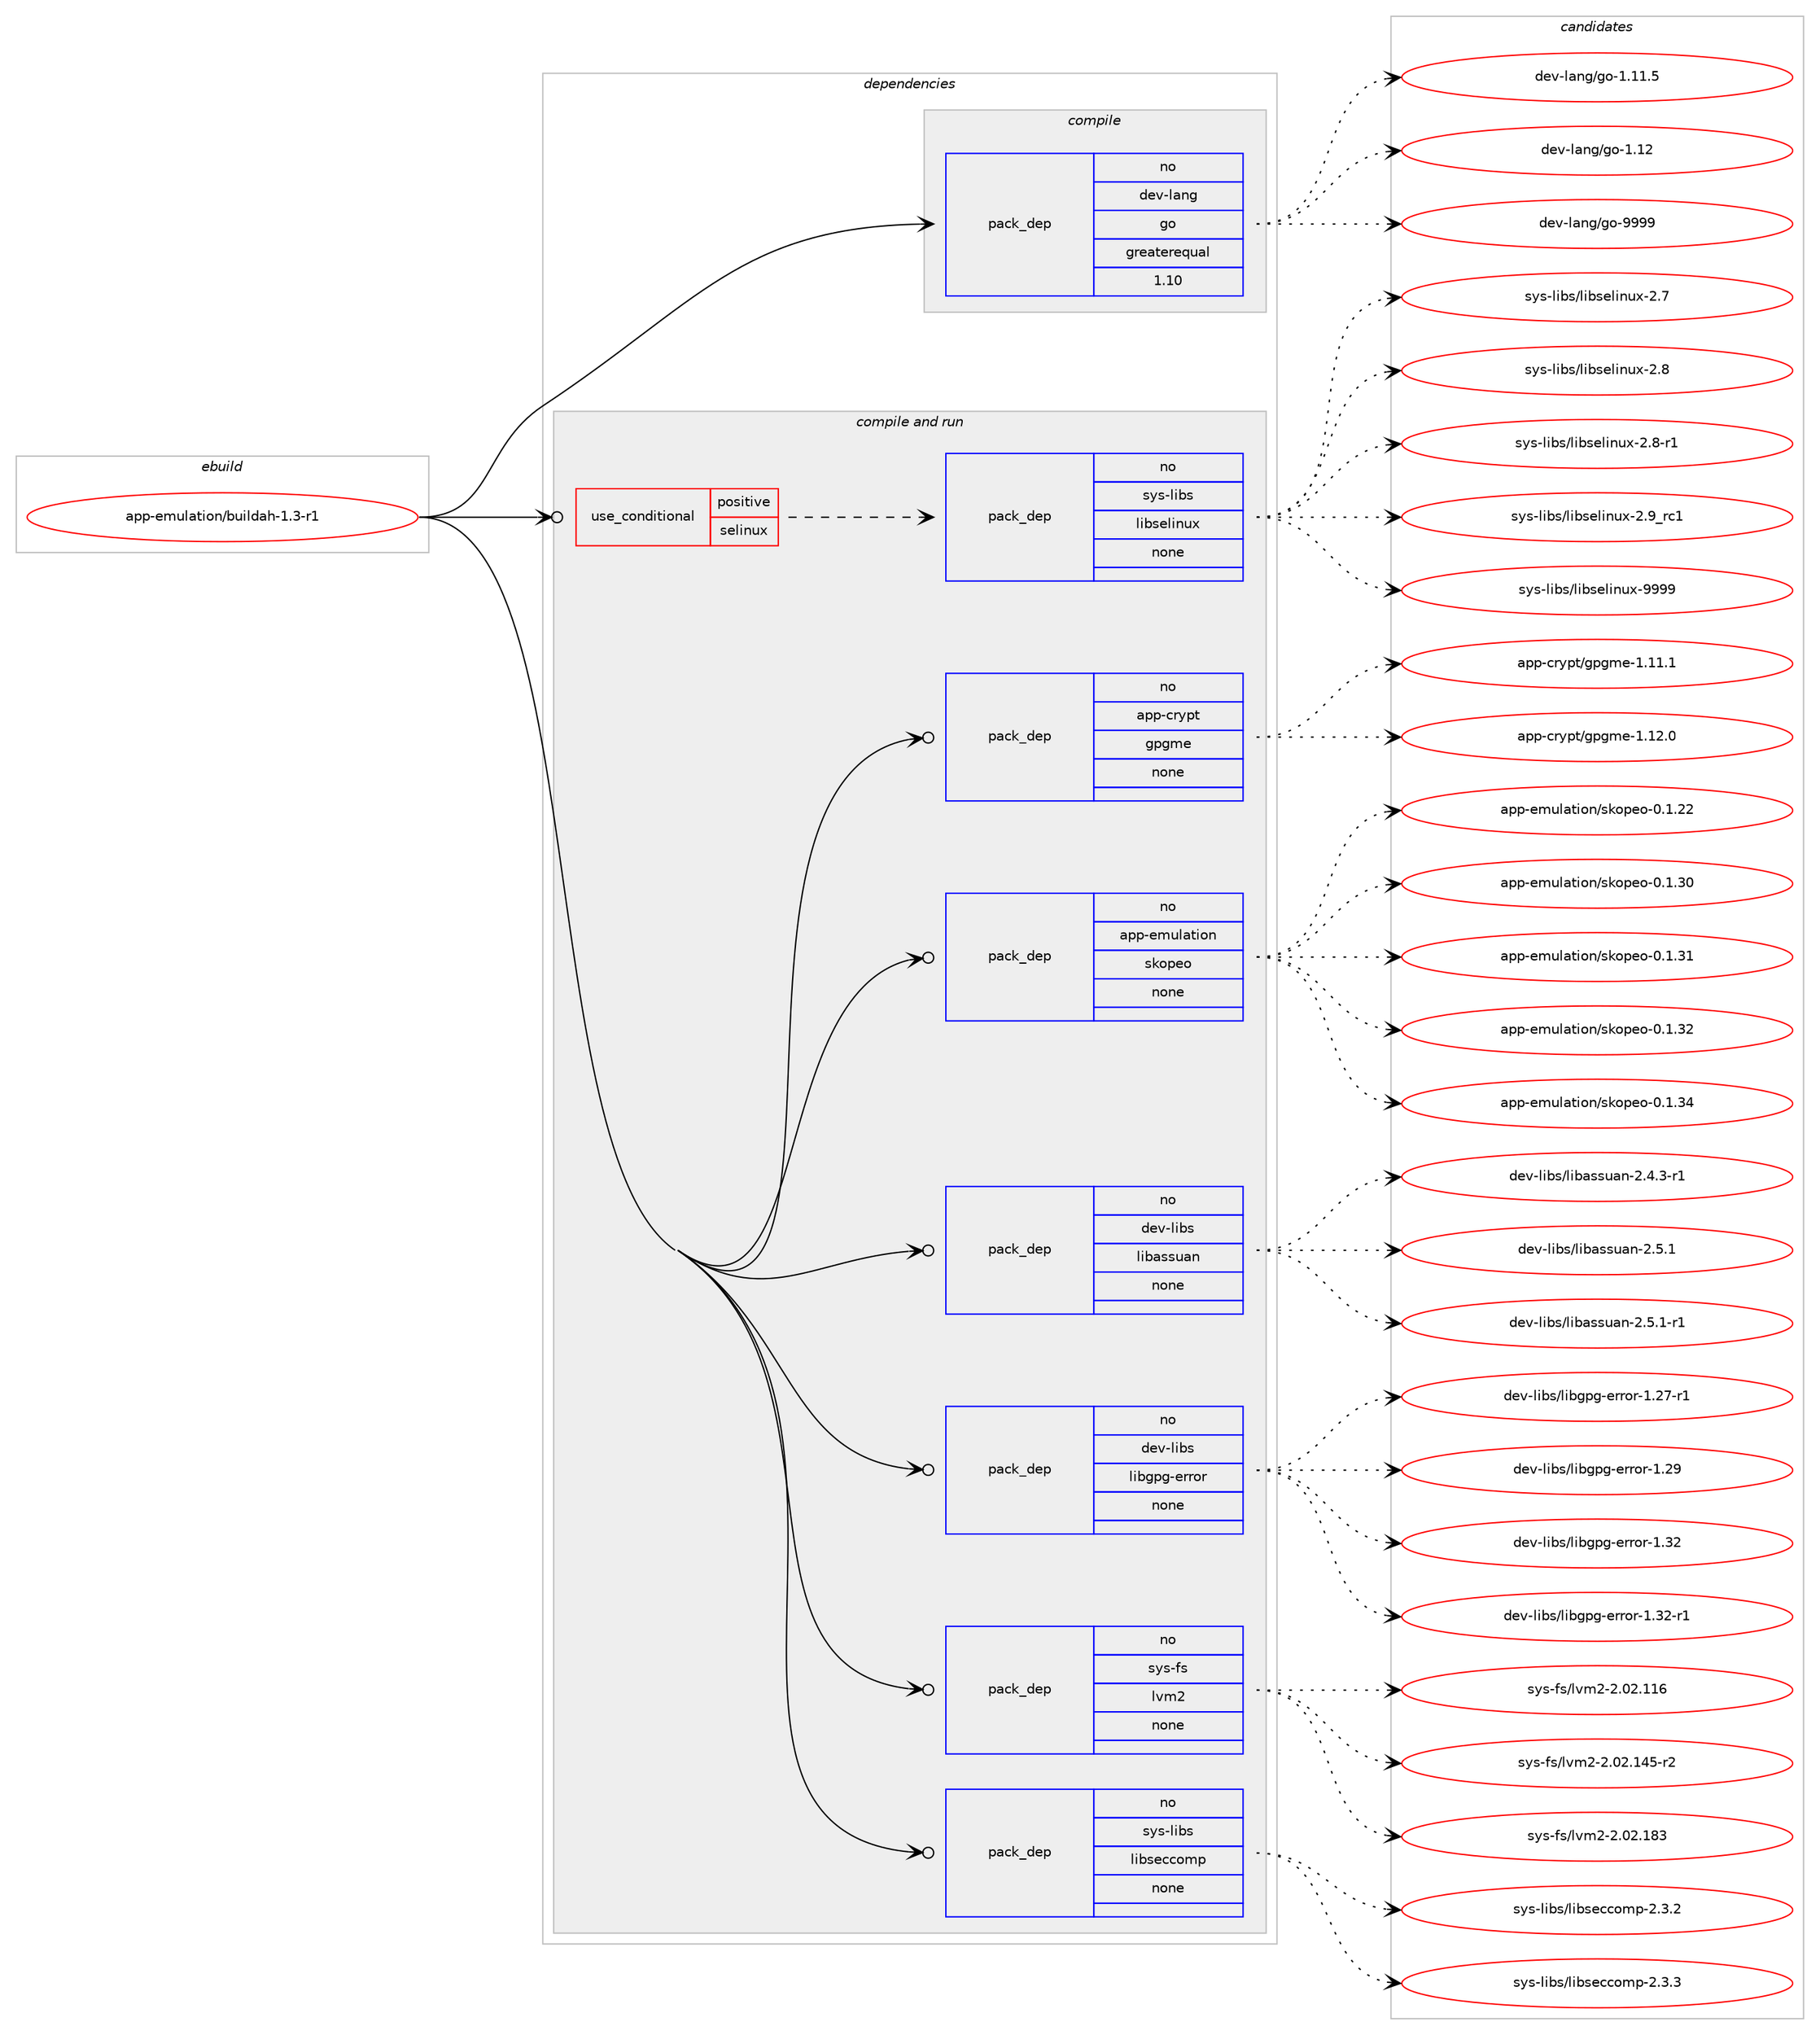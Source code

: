 digraph prolog {

# *************
# Graph options
# *************

newrank=true;
concentrate=true;
compound=true;
graph [rankdir=LR,fontname=Helvetica,fontsize=10,ranksep=1.5];#, ranksep=2.5, nodesep=0.2];
edge  [arrowhead=vee];
node  [fontname=Helvetica,fontsize=10];

# **********
# The ebuild
# **********

subgraph cluster_leftcol {
color=gray;
rank=same;
label=<<i>ebuild</i>>;
id [label="app-emulation/buildah-1.3-r1", color=red, width=4, href="../app-emulation/buildah-1.3-r1.svg"];
}

# ****************
# The dependencies
# ****************

subgraph cluster_midcol {
color=gray;
label=<<i>dependencies</i>>;
subgraph cluster_compile {
fillcolor="#eeeeee";
style=filled;
label=<<i>compile</i>>;
subgraph pack913820 {
dependency1283198 [label=<<TABLE BORDER="0" CELLBORDER="1" CELLSPACING="0" CELLPADDING="4" WIDTH="220"><TR><TD ROWSPAN="6" CELLPADDING="30">pack_dep</TD></TR><TR><TD WIDTH="110">no</TD></TR><TR><TD>dev-lang</TD></TR><TR><TD>go</TD></TR><TR><TD>greaterequal</TD></TR><TR><TD>1.10</TD></TR></TABLE>>, shape=none, color=blue];
}
id:e -> dependency1283198:w [weight=20,style="solid",arrowhead="vee"];
}
subgraph cluster_compileandrun {
fillcolor="#eeeeee";
style=filled;
label=<<i>compile and run</i>>;
subgraph cond349415 {
dependency1283199 [label=<<TABLE BORDER="0" CELLBORDER="1" CELLSPACING="0" CELLPADDING="4"><TR><TD ROWSPAN="3" CELLPADDING="10">use_conditional</TD></TR><TR><TD>positive</TD></TR><TR><TD>selinux</TD></TR></TABLE>>, shape=none, color=red];
subgraph pack913821 {
dependency1283200 [label=<<TABLE BORDER="0" CELLBORDER="1" CELLSPACING="0" CELLPADDING="4" WIDTH="220"><TR><TD ROWSPAN="6" CELLPADDING="30">pack_dep</TD></TR><TR><TD WIDTH="110">no</TD></TR><TR><TD>sys-libs</TD></TR><TR><TD>libselinux</TD></TR><TR><TD>none</TD></TR><TR><TD></TD></TR></TABLE>>, shape=none, color=blue];
}
dependency1283199:e -> dependency1283200:w [weight=20,style="dashed",arrowhead="vee"];
}
id:e -> dependency1283199:w [weight=20,style="solid",arrowhead="odotvee"];
subgraph pack913822 {
dependency1283201 [label=<<TABLE BORDER="0" CELLBORDER="1" CELLSPACING="0" CELLPADDING="4" WIDTH="220"><TR><TD ROWSPAN="6" CELLPADDING="30">pack_dep</TD></TR><TR><TD WIDTH="110">no</TD></TR><TR><TD>app-crypt</TD></TR><TR><TD>gpgme</TD></TR><TR><TD>none</TD></TR><TR><TD></TD></TR></TABLE>>, shape=none, color=blue];
}
id:e -> dependency1283201:w [weight=20,style="solid",arrowhead="odotvee"];
subgraph pack913823 {
dependency1283202 [label=<<TABLE BORDER="0" CELLBORDER="1" CELLSPACING="0" CELLPADDING="4" WIDTH="220"><TR><TD ROWSPAN="6" CELLPADDING="30">pack_dep</TD></TR><TR><TD WIDTH="110">no</TD></TR><TR><TD>app-emulation</TD></TR><TR><TD>skopeo</TD></TR><TR><TD>none</TD></TR><TR><TD></TD></TR></TABLE>>, shape=none, color=blue];
}
id:e -> dependency1283202:w [weight=20,style="solid",arrowhead="odotvee"];
subgraph pack913824 {
dependency1283203 [label=<<TABLE BORDER="0" CELLBORDER="1" CELLSPACING="0" CELLPADDING="4" WIDTH="220"><TR><TD ROWSPAN="6" CELLPADDING="30">pack_dep</TD></TR><TR><TD WIDTH="110">no</TD></TR><TR><TD>dev-libs</TD></TR><TR><TD>libassuan</TD></TR><TR><TD>none</TD></TR><TR><TD></TD></TR></TABLE>>, shape=none, color=blue];
}
id:e -> dependency1283203:w [weight=20,style="solid",arrowhead="odotvee"];
subgraph pack913825 {
dependency1283204 [label=<<TABLE BORDER="0" CELLBORDER="1" CELLSPACING="0" CELLPADDING="4" WIDTH="220"><TR><TD ROWSPAN="6" CELLPADDING="30">pack_dep</TD></TR><TR><TD WIDTH="110">no</TD></TR><TR><TD>dev-libs</TD></TR><TR><TD>libgpg-error</TD></TR><TR><TD>none</TD></TR><TR><TD></TD></TR></TABLE>>, shape=none, color=blue];
}
id:e -> dependency1283204:w [weight=20,style="solid",arrowhead="odotvee"];
subgraph pack913826 {
dependency1283205 [label=<<TABLE BORDER="0" CELLBORDER="1" CELLSPACING="0" CELLPADDING="4" WIDTH="220"><TR><TD ROWSPAN="6" CELLPADDING="30">pack_dep</TD></TR><TR><TD WIDTH="110">no</TD></TR><TR><TD>sys-fs</TD></TR><TR><TD>lvm2</TD></TR><TR><TD>none</TD></TR><TR><TD></TD></TR></TABLE>>, shape=none, color=blue];
}
id:e -> dependency1283205:w [weight=20,style="solid",arrowhead="odotvee"];
subgraph pack913827 {
dependency1283206 [label=<<TABLE BORDER="0" CELLBORDER="1" CELLSPACING="0" CELLPADDING="4" WIDTH="220"><TR><TD ROWSPAN="6" CELLPADDING="30">pack_dep</TD></TR><TR><TD WIDTH="110">no</TD></TR><TR><TD>sys-libs</TD></TR><TR><TD>libseccomp</TD></TR><TR><TD>none</TD></TR><TR><TD></TD></TR></TABLE>>, shape=none, color=blue];
}
id:e -> dependency1283206:w [weight=20,style="solid",arrowhead="odotvee"];
}
subgraph cluster_run {
fillcolor="#eeeeee";
style=filled;
label=<<i>run</i>>;
}
}

# **************
# The candidates
# **************

subgraph cluster_choices {
rank=same;
color=gray;
label=<<i>candidates</i>>;

subgraph choice913820 {
color=black;
nodesep=1;
choice10010111845108971101034710311145494649494653 [label="dev-lang/go-1.11.5", color=red, width=4,href="../dev-lang/go-1.11.5.svg"];
choice1001011184510897110103471031114549464950 [label="dev-lang/go-1.12", color=red, width=4,href="../dev-lang/go-1.12.svg"];
choice1001011184510897110103471031114557575757 [label="dev-lang/go-9999", color=red, width=4,href="../dev-lang/go-9999.svg"];
dependency1283198:e -> choice10010111845108971101034710311145494649494653:w [style=dotted,weight="100"];
dependency1283198:e -> choice1001011184510897110103471031114549464950:w [style=dotted,weight="100"];
dependency1283198:e -> choice1001011184510897110103471031114557575757:w [style=dotted,weight="100"];
}
subgraph choice913821 {
color=black;
nodesep=1;
choice1151211154510810598115471081059811510110810511011712045504655 [label="sys-libs/libselinux-2.7", color=red, width=4,href="../sys-libs/libselinux-2.7.svg"];
choice1151211154510810598115471081059811510110810511011712045504656 [label="sys-libs/libselinux-2.8", color=red, width=4,href="../sys-libs/libselinux-2.8.svg"];
choice11512111545108105981154710810598115101108105110117120455046564511449 [label="sys-libs/libselinux-2.8-r1", color=red, width=4,href="../sys-libs/libselinux-2.8-r1.svg"];
choice1151211154510810598115471081059811510110810511011712045504657951149949 [label="sys-libs/libselinux-2.9_rc1", color=red, width=4,href="../sys-libs/libselinux-2.9_rc1.svg"];
choice115121115451081059811547108105981151011081051101171204557575757 [label="sys-libs/libselinux-9999", color=red, width=4,href="../sys-libs/libselinux-9999.svg"];
dependency1283200:e -> choice1151211154510810598115471081059811510110810511011712045504655:w [style=dotted,weight="100"];
dependency1283200:e -> choice1151211154510810598115471081059811510110810511011712045504656:w [style=dotted,weight="100"];
dependency1283200:e -> choice11512111545108105981154710810598115101108105110117120455046564511449:w [style=dotted,weight="100"];
dependency1283200:e -> choice1151211154510810598115471081059811510110810511011712045504657951149949:w [style=dotted,weight="100"];
dependency1283200:e -> choice115121115451081059811547108105981151011081051101171204557575757:w [style=dotted,weight="100"];
}
subgraph choice913822 {
color=black;
nodesep=1;
choice9711211245991141211121164710311210310910145494649494649 [label="app-crypt/gpgme-1.11.1", color=red, width=4,href="../app-crypt/gpgme-1.11.1.svg"];
choice9711211245991141211121164710311210310910145494649504648 [label="app-crypt/gpgme-1.12.0", color=red, width=4,href="../app-crypt/gpgme-1.12.0.svg"];
dependency1283201:e -> choice9711211245991141211121164710311210310910145494649494649:w [style=dotted,weight="100"];
dependency1283201:e -> choice9711211245991141211121164710311210310910145494649504648:w [style=dotted,weight="100"];
}
subgraph choice913823 {
color=black;
nodesep=1;
choice9711211245101109117108971161051111104711510711111210111145484649465050 [label="app-emulation/skopeo-0.1.22", color=red, width=4,href="../app-emulation/skopeo-0.1.22.svg"];
choice9711211245101109117108971161051111104711510711111210111145484649465148 [label="app-emulation/skopeo-0.1.30", color=red, width=4,href="../app-emulation/skopeo-0.1.30.svg"];
choice9711211245101109117108971161051111104711510711111210111145484649465149 [label="app-emulation/skopeo-0.1.31", color=red, width=4,href="../app-emulation/skopeo-0.1.31.svg"];
choice9711211245101109117108971161051111104711510711111210111145484649465150 [label="app-emulation/skopeo-0.1.32", color=red, width=4,href="../app-emulation/skopeo-0.1.32.svg"];
choice9711211245101109117108971161051111104711510711111210111145484649465152 [label="app-emulation/skopeo-0.1.34", color=red, width=4,href="../app-emulation/skopeo-0.1.34.svg"];
dependency1283202:e -> choice9711211245101109117108971161051111104711510711111210111145484649465050:w [style=dotted,weight="100"];
dependency1283202:e -> choice9711211245101109117108971161051111104711510711111210111145484649465148:w [style=dotted,weight="100"];
dependency1283202:e -> choice9711211245101109117108971161051111104711510711111210111145484649465149:w [style=dotted,weight="100"];
dependency1283202:e -> choice9711211245101109117108971161051111104711510711111210111145484649465150:w [style=dotted,weight="100"];
dependency1283202:e -> choice9711211245101109117108971161051111104711510711111210111145484649465152:w [style=dotted,weight="100"];
}
subgraph choice913824 {
color=black;
nodesep=1;
choice1001011184510810598115471081059897115115117971104550465246514511449 [label="dev-libs/libassuan-2.4.3-r1", color=red, width=4,href="../dev-libs/libassuan-2.4.3-r1.svg"];
choice100101118451081059811547108105989711511511797110455046534649 [label="dev-libs/libassuan-2.5.1", color=red, width=4,href="../dev-libs/libassuan-2.5.1.svg"];
choice1001011184510810598115471081059897115115117971104550465346494511449 [label="dev-libs/libassuan-2.5.1-r1", color=red, width=4,href="../dev-libs/libassuan-2.5.1-r1.svg"];
dependency1283203:e -> choice1001011184510810598115471081059897115115117971104550465246514511449:w [style=dotted,weight="100"];
dependency1283203:e -> choice100101118451081059811547108105989711511511797110455046534649:w [style=dotted,weight="100"];
dependency1283203:e -> choice1001011184510810598115471081059897115115117971104550465346494511449:w [style=dotted,weight="100"];
}
subgraph choice913825 {
color=black;
nodesep=1;
choice100101118451081059811547108105981031121034510111411411111445494650554511449 [label="dev-libs/libgpg-error-1.27-r1", color=red, width=4,href="../dev-libs/libgpg-error-1.27-r1.svg"];
choice10010111845108105981154710810598103112103451011141141111144549465057 [label="dev-libs/libgpg-error-1.29", color=red, width=4,href="../dev-libs/libgpg-error-1.29.svg"];
choice10010111845108105981154710810598103112103451011141141111144549465150 [label="dev-libs/libgpg-error-1.32", color=red, width=4,href="../dev-libs/libgpg-error-1.32.svg"];
choice100101118451081059811547108105981031121034510111411411111445494651504511449 [label="dev-libs/libgpg-error-1.32-r1", color=red, width=4,href="../dev-libs/libgpg-error-1.32-r1.svg"];
dependency1283204:e -> choice100101118451081059811547108105981031121034510111411411111445494650554511449:w [style=dotted,weight="100"];
dependency1283204:e -> choice10010111845108105981154710810598103112103451011141141111144549465057:w [style=dotted,weight="100"];
dependency1283204:e -> choice10010111845108105981154710810598103112103451011141141111144549465150:w [style=dotted,weight="100"];
dependency1283204:e -> choice100101118451081059811547108105981031121034510111411411111445494651504511449:w [style=dotted,weight="100"];
}
subgraph choice913826 {
color=black;
nodesep=1;
choice115121115451021154710811810950455046485046494954 [label="sys-fs/lvm2-2.02.116", color=red, width=4,href="../sys-fs/lvm2-2.02.116.svg"];
choice1151211154510211547108118109504550464850464952534511450 [label="sys-fs/lvm2-2.02.145-r2", color=red, width=4,href="../sys-fs/lvm2-2.02.145-r2.svg"];
choice115121115451021154710811810950455046485046495651 [label="sys-fs/lvm2-2.02.183", color=red, width=4,href="../sys-fs/lvm2-2.02.183.svg"];
dependency1283205:e -> choice115121115451021154710811810950455046485046494954:w [style=dotted,weight="100"];
dependency1283205:e -> choice1151211154510211547108118109504550464850464952534511450:w [style=dotted,weight="100"];
dependency1283205:e -> choice115121115451021154710811810950455046485046495651:w [style=dotted,weight="100"];
}
subgraph choice913827 {
color=black;
nodesep=1;
choice115121115451081059811547108105981151019999111109112455046514650 [label="sys-libs/libseccomp-2.3.2", color=red, width=4,href="../sys-libs/libseccomp-2.3.2.svg"];
choice115121115451081059811547108105981151019999111109112455046514651 [label="sys-libs/libseccomp-2.3.3", color=red, width=4,href="../sys-libs/libseccomp-2.3.3.svg"];
dependency1283206:e -> choice115121115451081059811547108105981151019999111109112455046514650:w [style=dotted,weight="100"];
dependency1283206:e -> choice115121115451081059811547108105981151019999111109112455046514651:w [style=dotted,weight="100"];
}
}

}

